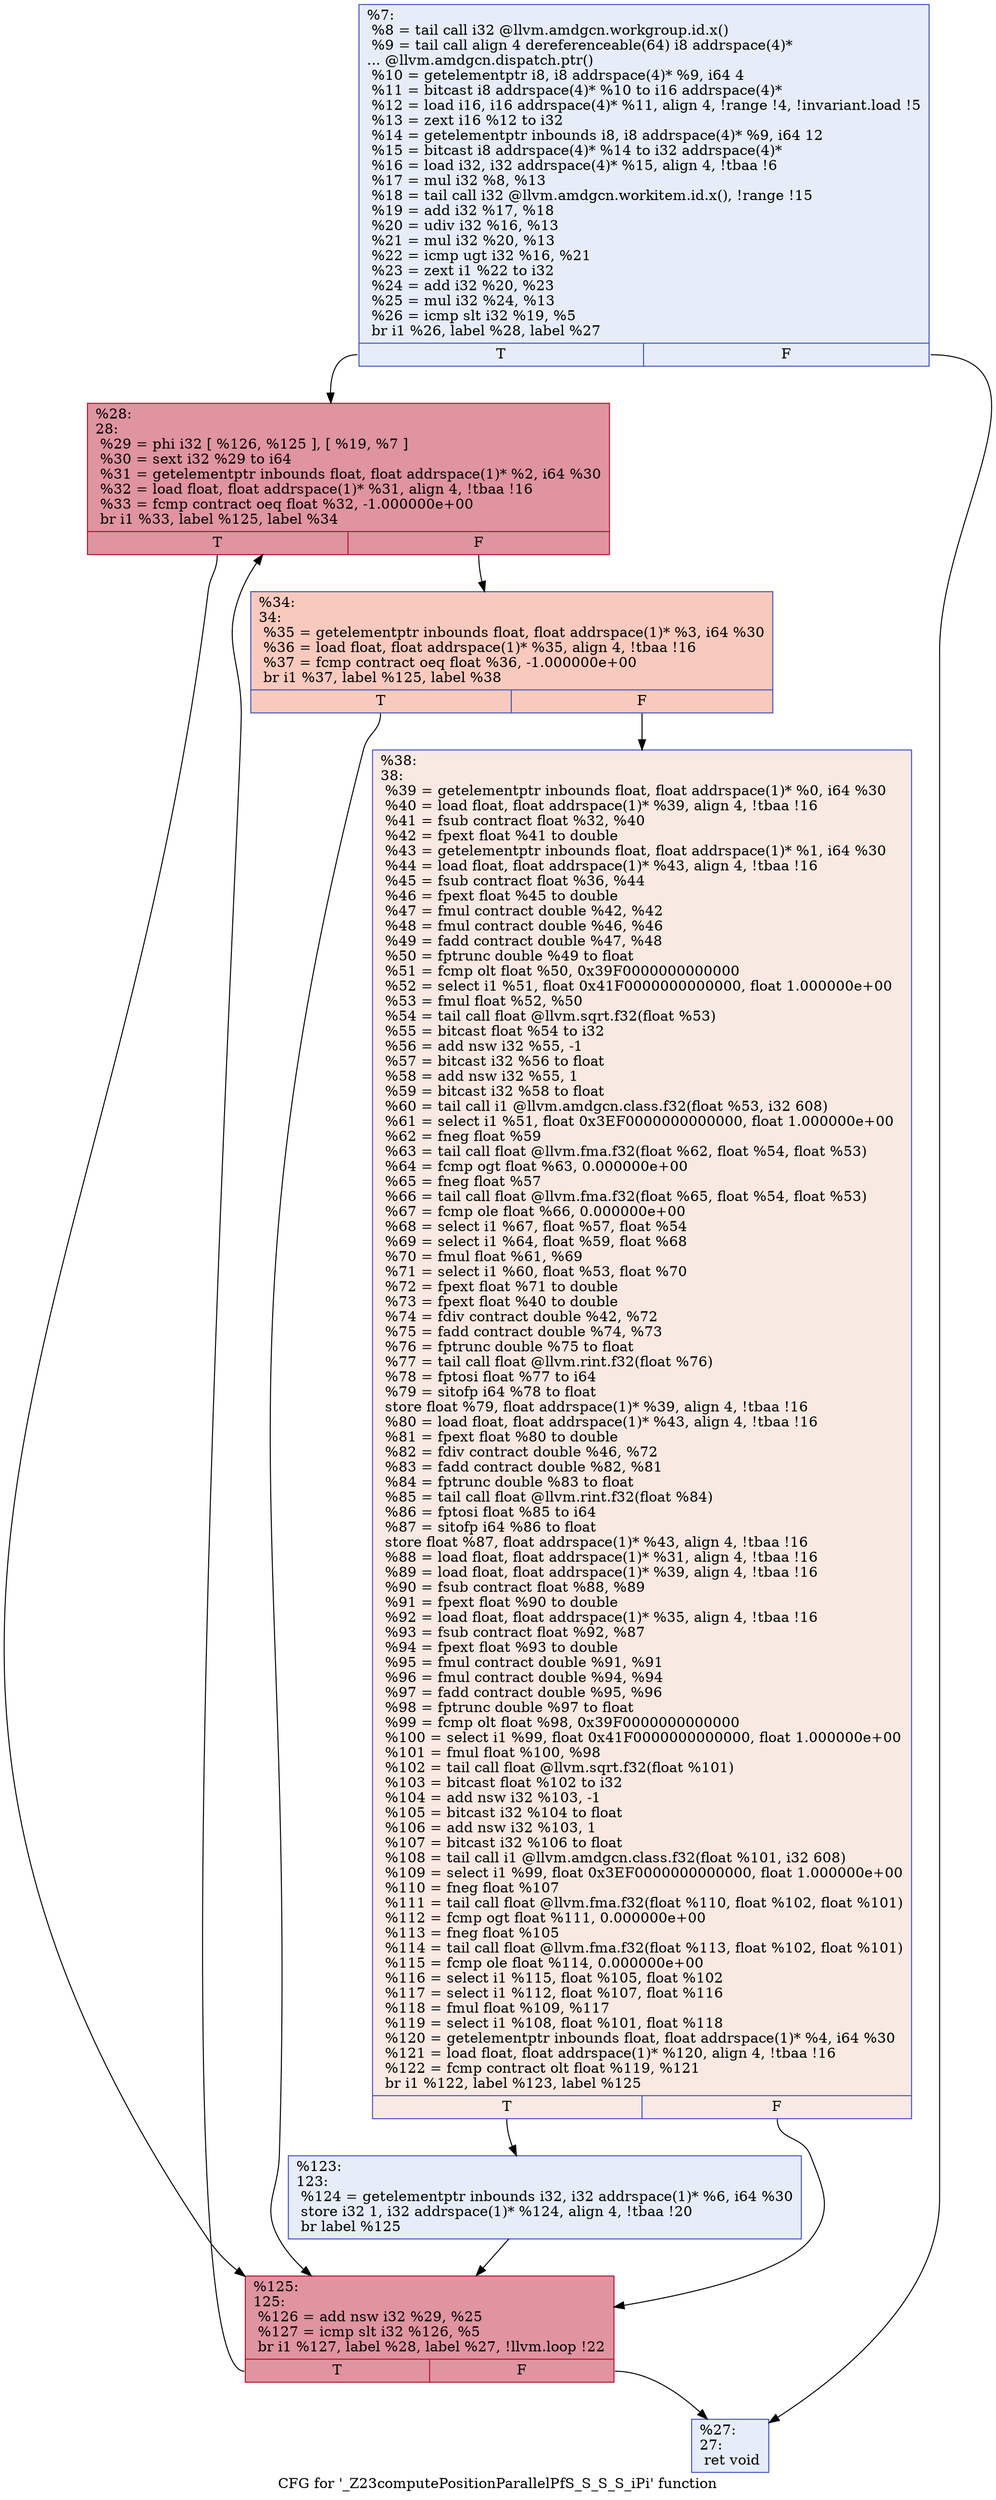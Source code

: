 digraph "CFG for '_Z23computePositionParallelPfS_S_S_S_iPi' function" {
	label="CFG for '_Z23computePositionParallelPfS_S_S_S_iPi' function";

	Node0x62ca9e0 [shape=record,color="#3d50c3ff", style=filled, fillcolor="#c7d7f070",label="{%7:\l  %8 = tail call i32 @llvm.amdgcn.workgroup.id.x()\l  %9 = tail call align 4 dereferenceable(64) i8 addrspace(4)*\l... @llvm.amdgcn.dispatch.ptr()\l  %10 = getelementptr i8, i8 addrspace(4)* %9, i64 4\l  %11 = bitcast i8 addrspace(4)* %10 to i16 addrspace(4)*\l  %12 = load i16, i16 addrspace(4)* %11, align 4, !range !4, !invariant.load !5\l  %13 = zext i16 %12 to i32\l  %14 = getelementptr inbounds i8, i8 addrspace(4)* %9, i64 12\l  %15 = bitcast i8 addrspace(4)* %14 to i32 addrspace(4)*\l  %16 = load i32, i32 addrspace(4)* %15, align 4, !tbaa !6\l  %17 = mul i32 %8, %13\l  %18 = tail call i32 @llvm.amdgcn.workitem.id.x(), !range !15\l  %19 = add i32 %17, %18\l  %20 = udiv i32 %16, %13\l  %21 = mul i32 %20, %13\l  %22 = icmp ugt i32 %16, %21\l  %23 = zext i1 %22 to i32\l  %24 = add i32 %20, %23\l  %25 = mul i32 %24, %13\l  %26 = icmp slt i32 %19, %5\l  br i1 %26, label %28, label %27\l|{<s0>T|<s1>F}}"];
	Node0x62ca9e0:s0 -> Node0x62ccf80;
	Node0x62ca9e0:s1 -> Node0x62cd010;
	Node0x62cd010 [shape=record,color="#3d50c3ff", style=filled, fillcolor="#c7d7f070",label="{%27:\l27:                                               \l  ret void\l}"];
	Node0x62ccf80 [shape=record,color="#b70d28ff", style=filled, fillcolor="#b70d2870",label="{%28:\l28:                                               \l  %29 = phi i32 [ %126, %125 ], [ %19, %7 ]\l  %30 = sext i32 %29 to i64\l  %31 = getelementptr inbounds float, float addrspace(1)* %2, i64 %30\l  %32 = load float, float addrspace(1)* %31, align 4, !tbaa !16\l  %33 = fcmp contract oeq float %32, -1.000000e+00\l  br i1 %33, label %125, label %34\l|{<s0>T|<s1>F}}"];
	Node0x62ccf80:s0 -> Node0x62cd1a0;
	Node0x62ccf80:s1 -> Node0x62ce1b0;
	Node0x62ce1b0 [shape=record,color="#3d50c3ff", style=filled, fillcolor="#ef886b70",label="{%34:\l34:                                               \l  %35 = getelementptr inbounds float, float addrspace(1)* %3, i64 %30\l  %36 = load float, float addrspace(1)* %35, align 4, !tbaa !16\l  %37 = fcmp contract oeq float %36, -1.000000e+00\l  br i1 %37, label %125, label %38\l|{<s0>T|<s1>F}}"];
	Node0x62ce1b0:s0 -> Node0x62cd1a0;
	Node0x62ce1b0:s1 -> Node0x62cea60;
	Node0x62cea60 [shape=record,color="#3d50c3ff", style=filled, fillcolor="#efcebd70",label="{%38:\l38:                                               \l  %39 = getelementptr inbounds float, float addrspace(1)* %0, i64 %30\l  %40 = load float, float addrspace(1)* %39, align 4, !tbaa !16\l  %41 = fsub contract float %32, %40\l  %42 = fpext float %41 to double\l  %43 = getelementptr inbounds float, float addrspace(1)* %1, i64 %30\l  %44 = load float, float addrspace(1)* %43, align 4, !tbaa !16\l  %45 = fsub contract float %36, %44\l  %46 = fpext float %45 to double\l  %47 = fmul contract double %42, %42\l  %48 = fmul contract double %46, %46\l  %49 = fadd contract double %47, %48\l  %50 = fptrunc double %49 to float\l  %51 = fcmp olt float %50, 0x39F0000000000000\l  %52 = select i1 %51, float 0x41F0000000000000, float 1.000000e+00\l  %53 = fmul float %52, %50\l  %54 = tail call float @llvm.sqrt.f32(float %53)\l  %55 = bitcast float %54 to i32\l  %56 = add nsw i32 %55, -1\l  %57 = bitcast i32 %56 to float\l  %58 = add nsw i32 %55, 1\l  %59 = bitcast i32 %58 to float\l  %60 = tail call i1 @llvm.amdgcn.class.f32(float %53, i32 608)\l  %61 = select i1 %51, float 0x3EF0000000000000, float 1.000000e+00\l  %62 = fneg float %59\l  %63 = tail call float @llvm.fma.f32(float %62, float %54, float %53)\l  %64 = fcmp ogt float %63, 0.000000e+00\l  %65 = fneg float %57\l  %66 = tail call float @llvm.fma.f32(float %65, float %54, float %53)\l  %67 = fcmp ole float %66, 0.000000e+00\l  %68 = select i1 %67, float %57, float %54\l  %69 = select i1 %64, float %59, float %68\l  %70 = fmul float %61, %69\l  %71 = select i1 %60, float %53, float %70\l  %72 = fpext float %71 to double\l  %73 = fpext float %40 to double\l  %74 = fdiv contract double %42, %72\l  %75 = fadd contract double %74, %73\l  %76 = fptrunc double %75 to float\l  %77 = tail call float @llvm.rint.f32(float %76)\l  %78 = fptosi float %77 to i64\l  %79 = sitofp i64 %78 to float\l  store float %79, float addrspace(1)* %39, align 4, !tbaa !16\l  %80 = load float, float addrspace(1)* %43, align 4, !tbaa !16\l  %81 = fpext float %80 to double\l  %82 = fdiv contract double %46, %72\l  %83 = fadd contract double %82, %81\l  %84 = fptrunc double %83 to float\l  %85 = tail call float @llvm.rint.f32(float %84)\l  %86 = fptosi float %85 to i64\l  %87 = sitofp i64 %86 to float\l  store float %87, float addrspace(1)* %43, align 4, !tbaa !16\l  %88 = load float, float addrspace(1)* %31, align 4, !tbaa !16\l  %89 = load float, float addrspace(1)* %39, align 4, !tbaa !16\l  %90 = fsub contract float %88, %89\l  %91 = fpext float %90 to double\l  %92 = load float, float addrspace(1)* %35, align 4, !tbaa !16\l  %93 = fsub contract float %92, %87\l  %94 = fpext float %93 to double\l  %95 = fmul contract double %91, %91\l  %96 = fmul contract double %94, %94\l  %97 = fadd contract double %95, %96\l  %98 = fptrunc double %97 to float\l  %99 = fcmp olt float %98, 0x39F0000000000000\l  %100 = select i1 %99, float 0x41F0000000000000, float 1.000000e+00\l  %101 = fmul float %100, %98\l  %102 = tail call float @llvm.sqrt.f32(float %101)\l  %103 = bitcast float %102 to i32\l  %104 = add nsw i32 %103, -1\l  %105 = bitcast i32 %104 to float\l  %106 = add nsw i32 %103, 1\l  %107 = bitcast i32 %106 to float\l  %108 = tail call i1 @llvm.amdgcn.class.f32(float %101, i32 608)\l  %109 = select i1 %99, float 0x3EF0000000000000, float 1.000000e+00\l  %110 = fneg float %107\l  %111 = tail call float @llvm.fma.f32(float %110, float %102, float %101)\l  %112 = fcmp ogt float %111, 0.000000e+00\l  %113 = fneg float %105\l  %114 = tail call float @llvm.fma.f32(float %113, float %102, float %101)\l  %115 = fcmp ole float %114, 0.000000e+00\l  %116 = select i1 %115, float %105, float %102\l  %117 = select i1 %112, float %107, float %116\l  %118 = fmul float %109, %117\l  %119 = select i1 %108, float %101, float %118\l  %120 = getelementptr inbounds float, float addrspace(1)* %4, i64 %30\l  %121 = load float, float addrspace(1)* %120, align 4, !tbaa !16\l  %122 = fcmp contract olt float %119, %121\l  br i1 %122, label %123, label %125\l|{<s0>T|<s1>F}}"];
	Node0x62cea60:s0 -> Node0x62d2730;
	Node0x62cea60:s1 -> Node0x62cd1a0;
	Node0x62d2730 [shape=record,color="#3d50c3ff", style=filled, fillcolor="#c7d7f070",label="{%123:\l123:                                              \l  %124 = getelementptr inbounds i32, i32 addrspace(1)* %6, i64 %30\l  store i32 1, i32 addrspace(1)* %124, align 4, !tbaa !20\l  br label %125\l}"];
	Node0x62d2730 -> Node0x62cd1a0;
	Node0x62cd1a0 [shape=record,color="#b70d28ff", style=filled, fillcolor="#b70d2870",label="{%125:\l125:                                              \l  %126 = add nsw i32 %29, %25\l  %127 = icmp slt i32 %126, %5\l  br i1 %127, label %28, label %27, !llvm.loop !22\l|{<s0>T|<s1>F}}"];
	Node0x62cd1a0:s0 -> Node0x62ccf80;
	Node0x62cd1a0:s1 -> Node0x62cd010;
}
